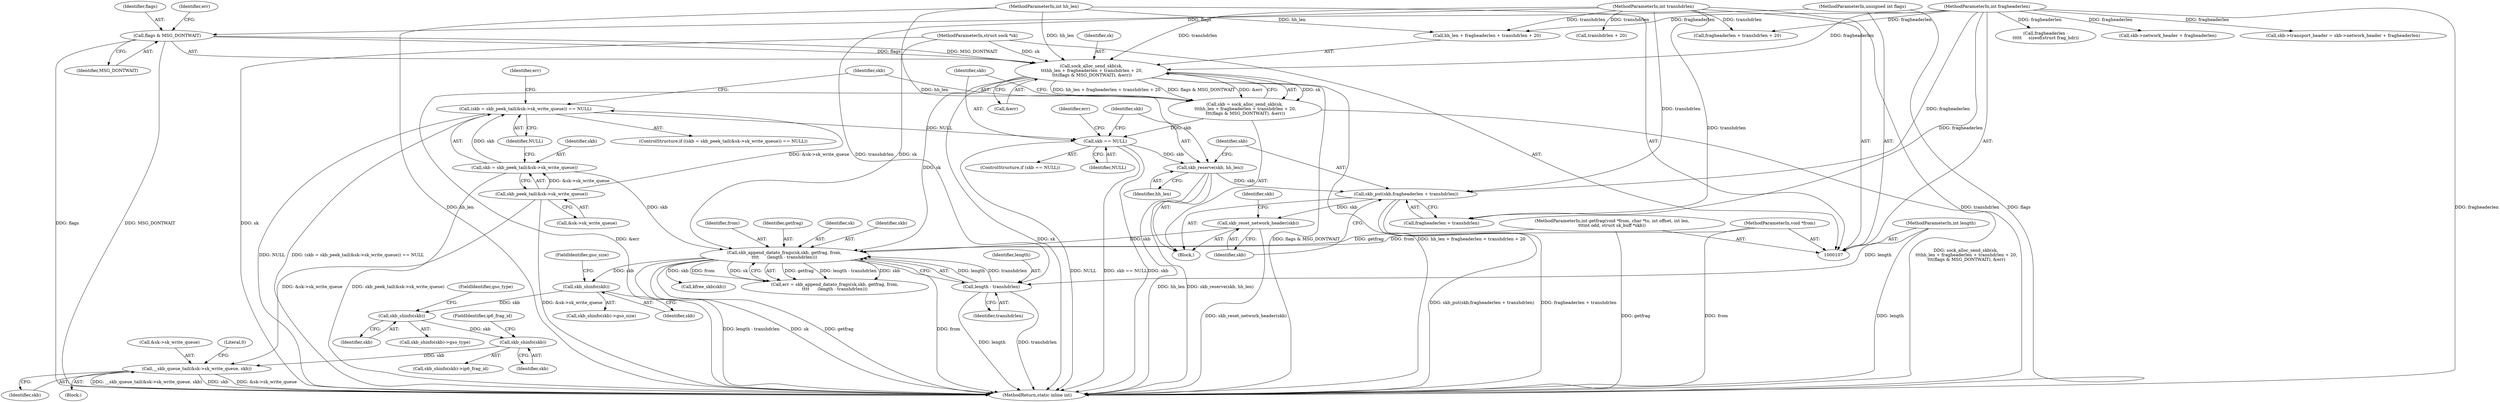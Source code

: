 digraph "1_linux_2811ebac2521ceac84f2bdae402455baa6a7fb47_0@pointer" {
"1000229" [label="(Call,skb_shinfo(skb))"];
"1000219" [label="(Call,skb_shinfo(skb))"];
"1000206" [label="(Call,skb_shinfo(skb))"];
"1000191" [label="(Call,skb_append_datato_frags(sk,skb, getfrag, from,\n\t\t\t\t      (length - transhdrlen)))"];
"1000134" [label="(Call,sock_alloc_send_skb(sk,\n \t\t\thh_len + fragheaderlen + transhdrlen + 20,\n \t\t\t(flags & MSG_DONTWAIT), &err))"];
"1000108" [label="(MethodParameterIn,struct sock *sk)"];
"1000112" [label="(MethodParameterIn,int hh_len)"];
"1000113" [label="(MethodParameterIn,int fragheaderlen)"];
"1000114" [label="(MethodParameterIn,int transhdrlen)"];
"1000143" [label="(Call,flags & MSG_DONTWAIT)"];
"1000116" [label="(MethodParameterIn,unsigned int flags)"];
"1000162" [label="(Call,skb_reset_network_header(skb))"];
"1000157" [label="(Call,skb_put(skb,fragheaderlen + transhdrlen))"];
"1000154" [label="(Call,skb_reserve(skb, hh_len))"];
"1000149" [label="(Call,skb == NULL)"];
"1000132" [label="(Call,skb = sock_alloc_send_skb(sk,\n \t\t\thh_len + fragheaderlen + transhdrlen + 20,\n \t\t\t(flags & MSG_DONTWAIT), &err))"];
"1000122" [label="(Call,(skb = skb_peek_tail(&sk->sk_write_queue)) == NULL)"];
"1000123" [label="(Call,skb = skb_peek_tail(&sk->sk_write_queue))"];
"1000125" [label="(Call,skb_peek_tail(&sk->sk_write_queue))"];
"1000109" [label="(MethodParameterIn,int getfrag(void *from, char *to, int offset, int len,\n\t\t\tint odd, struct sk_buff *skb))"];
"1000110" [label="(MethodParameterIn,void *from)"];
"1000196" [label="(Call,length - transhdrlen)"];
"1000111" [label="(MethodParameterIn,int length)"];
"1000235" [label="(Call,__skb_queue_tail(&sk->sk_write_queue, skb))"];
"1000191" [label="(Call,skb_append_datato_frags(sk,skb, getfrag, from,\n\t\t\t\t      (length - transhdrlen)))"];
"1000140" [label="(Call,transhdrlen + 20)"];
"1000197" [label="(Identifier,length)"];
"1000146" [label="(Call,&err)"];
"1000243" [label="(Call,kfree_skb(skb))"];
"1000219" [label="(Call,skb_shinfo(skb))"];
"1000231" [label="(FieldIdentifier,ip6_frag_id)"];
"1000112" [label="(MethodParameterIn,int hh_len)"];
"1000164" [label="(Call,skb->transport_header = skb->network_header + fragheaderlen)"];
"1000122" [label="(Call,(skb = skb_peek_tail(&sk->sk_write_queue)) == NULL)"];
"1000242" [label="(Literal,0)"];
"1000230" [label="(Identifier,skb)"];
"1000229" [label="(Call,skb_shinfo(skb))"];
"1000195" [label="(Identifier,from)"];
"1000113" [label="(MethodParameterIn,int fragheaderlen)"];
"1000235" [label="(Call,__skb_queue_tail(&sk->sk_write_queue, skb))"];
"1000116" [label="(MethodParameterIn,unsigned int flags)"];
"1000114" [label="(MethodParameterIn,int transhdrlen)"];
"1000194" [label="(Identifier,getfrag)"];
"1000126" [label="(Call,&sk->sk_write_queue)"];
"1000218" [label="(Call,skb_shinfo(skb)->gso_type)"];
"1000144" [label="(Identifier,flags)"];
"1000166" [label="(Identifier,skb)"];
"1000148" [label="(ControlStructure,if (skb == NULL))"];
"1000111" [label="(MethodParameterIn,int length)"];
"1000192" [label="(Identifier,sk)"];
"1000206" [label="(Call,skb_shinfo(skb))"];
"1000125" [label="(Call,skb_peek_tail(&sk->sk_write_queue))"];
"1000147" [label="(Identifier,err)"];
"1000163" [label="(Identifier,skb)"];
"1000207" [label="(Identifier,skb)"];
"1000108" [label="(MethodParameterIn,struct sock *sk)"];
"1000205" [label="(Call,skb_shinfo(skb)->gso_size)"];
"1000158" [label="(Identifier,skb)"];
"1000198" [label="(Identifier,transhdrlen)"];
"1000133" [label="(Identifier,skb)"];
"1000221" [label="(FieldIdentifier,gso_type)"];
"1000208" [label="(FieldIdentifier,gso_size)"];
"1000154" [label="(Call,skb_reserve(skb, hh_len))"];
"1000151" [label="(Identifier,NULL)"];
"1000109" [label="(MethodParameterIn,int getfrag(void *from, char *to, int offset, int len,\n\t\t\tint odd, struct sk_buff *skb))"];
"1000193" [label="(Identifier,skb)"];
"1000110" [label="(MethodParameterIn,void *from)"];
"1000131" [label="(Block,)"];
"1000136" [label="(Call,hh_len + fragheaderlen + transhdrlen + 20)"];
"1000150" [label="(Identifier,skb)"];
"1000190" [label="(Identifier,err)"];
"1000236" [label="(Call,&sk->sk_write_queue)"];
"1000138" [label="(Call,fragheaderlen + transhdrlen + 20)"];
"1000212" [label="(Call,fragheaderlen -\n\t\t\t\t\t     sizeof(struct frag_hdr))"];
"1000240" [label="(Identifier,skb)"];
"1000162" [label="(Call,skb_reset_network_header(skb))"];
"1000149" [label="(Call,skb == NULL)"];
"1000153" [label="(Identifier,err)"];
"1000143" [label="(Call,flags & MSG_DONTWAIT)"];
"1000121" [label="(ControlStructure,if ((skb = skb_peek_tail(&sk->sk_write_queue)) == NULL))"];
"1000202" [label="(Block,)"];
"1000155" [label="(Identifier,skb)"];
"1000123" [label="(Call,skb = skb_peek_tail(&sk->sk_write_queue))"];
"1000220" [label="(Identifier,skb)"];
"1000130" [label="(Identifier,NULL)"];
"1000135" [label="(Identifier,sk)"];
"1000134" [label="(Call,sock_alloc_send_skb(sk,\n \t\t\thh_len + fragheaderlen + transhdrlen + 20,\n \t\t\t(flags & MSG_DONTWAIT), &err))"];
"1000228" [label="(Call,skb_shinfo(skb)->ip6_frag_id)"];
"1000157" [label="(Call,skb_put(skb,fragheaderlen + transhdrlen))"];
"1000247" [label="(MethodReturn,static inline int)"];
"1000132" [label="(Call,skb = sock_alloc_send_skb(sk,\n \t\t\thh_len + fragheaderlen + transhdrlen + 20,\n \t\t\t(flags & MSG_DONTWAIT), &err))"];
"1000156" [label="(Identifier,hh_len)"];
"1000196" [label="(Call,length - transhdrlen)"];
"1000189" [label="(Call,err = skb_append_datato_frags(sk,skb, getfrag, from,\n\t\t\t\t      (length - transhdrlen)))"];
"1000159" [label="(Call,fragheaderlen + transhdrlen)"];
"1000168" [label="(Call,skb->network_header + fragheaderlen)"];
"1000124" [label="(Identifier,skb)"];
"1000145" [label="(Identifier,MSG_DONTWAIT)"];
"1000229" -> "1000228"  [label="AST: "];
"1000229" -> "1000230"  [label="CFG: "];
"1000230" -> "1000229"  [label="AST: "];
"1000231" -> "1000229"  [label="CFG: "];
"1000219" -> "1000229"  [label="DDG: skb"];
"1000229" -> "1000235"  [label="DDG: skb"];
"1000219" -> "1000218"  [label="AST: "];
"1000219" -> "1000220"  [label="CFG: "];
"1000220" -> "1000219"  [label="AST: "];
"1000221" -> "1000219"  [label="CFG: "];
"1000206" -> "1000219"  [label="DDG: skb"];
"1000206" -> "1000205"  [label="AST: "];
"1000206" -> "1000207"  [label="CFG: "];
"1000207" -> "1000206"  [label="AST: "];
"1000208" -> "1000206"  [label="CFG: "];
"1000191" -> "1000206"  [label="DDG: skb"];
"1000191" -> "1000189"  [label="AST: "];
"1000191" -> "1000196"  [label="CFG: "];
"1000192" -> "1000191"  [label="AST: "];
"1000193" -> "1000191"  [label="AST: "];
"1000194" -> "1000191"  [label="AST: "];
"1000195" -> "1000191"  [label="AST: "];
"1000196" -> "1000191"  [label="AST: "];
"1000189" -> "1000191"  [label="CFG: "];
"1000191" -> "1000247"  [label="DDG: getfrag"];
"1000191" -> "1000247"  [label="DDG: from"];
"1000191" -> "1000247"  [label="DDG: length - transhdrlen"];
"1000191" -> "1000247"  [label="DDG: sk"];
"1000191" -> "1000189"  [label="DDG: getfrag"];
"1000191" -> "1000189"  [label="DDG: length - transhdrlen"];
"1000191" -> "1000189"  [label="DDG: skb"];
"1000191" -> "1000189"  [label="DDG: from"];
"1000191" -> "1000189"  [label="DDG: sk"];
"1000134" -> "1000191"  [label="DDG: sk"];
"1000108" -> "1000191"  [label="DDG: sk"];
"1000162" -> "1000191"  [label="DDG: skb"];
"1000123" -> "1000191"  [label="DDG: skb"];
"1000109" -> "1000191"  [label="DDG: getfrag"];
"1000110" -> "1000191"  [label="DDG: from"];
"1000196" -> "1000191"  [label="DDG: length"];
"1000196" -> "1000191"  [label="DDG: transhdrlen"];
"1000191" -> "1000243"  [label="DDG: skb"];
"1000134" -> "1000132"  [label="AST: "];
"1000134" -> "1000146"  [label="CFG: "];
"1000135" -> "1000134"  [label="AST: "];
"1000136" -> "1000134"  [label="AST: "];
"1000143" -> "1000134"  [label="AST: "];
"1000146" -> "1000134"  [label="AST: "];
"1000132" -> "1000134"  [label="CFG: "];
"1000134" -> "1000247"  [label="DDG: sk"];
"1000134" -> "1000247"  [label="DDG: flags & MSG_DONTWAIT"];
"1000134" -> "1000247"  [label="DDG: hh_len + fragheaderlen + transhdrlen + 20"];
"1000134" -> "1000247"  [label="DDG: &err"];
"1000134" -> "1000132"  [label="DDG: sk"];
"1000134" -> "1000132"  [label="DDG: hh_len + fragheaderlen + transhdrlen + 20"];
"1000134" -> "1000132"  [label="DDG: flags & MSG_DONTWAIT"];
"1000134" -> "1000132"  [label="DDG: &err"];
"1000108" -> "1000134"  [label="DDG: sk"];
"1000112" -> "1000134"  [label="DDG: hh_len"];
"1000113" -> "1000134"  [label="DDG: fragheaderlen"];
"1000114" -> "1000134"  [label="DDG: transhdrlen"];
"1000143" -> "1000134"  [label="DDG: flags"];
"1000143" -> "1000134"  [label="DDG: MSG_DONTWAIT"];
"1000108" -> "1000107"  [label="AST: "];
"1000108" -> "1000247"  [label="DDG: sk"];
"1000112" -> "1000107"  [label="AST: "];
"1000112" -> "1000247"  [label="DDG: hh_len"];
"1000112" -> "1000136"  [label="DDG: hh_len"];
"1000112" -> "1000154"  [label="DDG: hh_len"];
"1000113" -> "1000107"  [label="AST: "];
"1000113" -> "1000247"  [label="DDG: fragheaderlen"];
"1000113" -> "1000136"  [label="DDG: fragheaderlen"];
"1000113" -> "1000138"  [label="DDG: fragheaderlen"];
"1000113" -> "1000157"  [label="DDG: fragheaderlen"];
"1000113" -> "1000159"  [label="DDG: fragheaderlen"];
"1000113" -> "1000164"  [label="DDG: fragheaderlen"];
"1000113" -> "1000168"  [label="DDG: fragheaderlen"];
"1000113" -> "1000212"  [label="DDG: fragheaderlen"];
"1000114" -> "1000107"  [label="AST: "];
"1000114" -> "1000247"  [label="DDG: transhdrlen"];
"1000114" -> "1000136"  [label="DDG: transhdrlen"];
"1000114" -> "1000138"  [label="DDG: transhdrlen"];
"1000114" -> "1000140"  [label="DDG: transhdrlen"];
"1000114" -> "1000157"  [label="DDG: transhdrlen"];
"1000114" -> "1000159"  [label="DDG: transhdrlen"];
"1000114" -> "1000196"  [label="DDG: transhdrlen"];
"1000143" -> "1000145"  [label="CFG: "];
"1000144" -> "1000143"  [label="AST: "];
"1000145" -> "1000143"  [label="AST: "];
"1000147" -> "1000143"  [label="CFG: "];
"1000143" -> "1000247"  [label="DDG: flags"];
"1000143" -> "1000247"  [label="DDG: MSG_DONTWAIT"];
"1000116" -> "1000143"  [label="DDG: flags"];
"1000116" -> "1000107"  [label="AST: "];
"1000116" -> "1000247"  [label="DDG: flags"];
"1000162" -> "1000131"  [label="AST: "];
"1000162" -> "1000163"  [label="CFG: "];
"1000163" -> "1000162"  [label="AST: "];
"1000166" -> "1000162"  [label="CFG: "];
"1000162" -> "1000247"  [label="DDG: skb_reset_network_header(skb)"];
"1000157" -> "1000162"  [label="DDG: skb"];
"1000157" -> "1000131"  [label="AST: "];
"1000157" -> "1000159"  [label="CFG: "];
"1000158" -> "1000157"  [label="AST: "];
"1000159" -> "1000157"  [label="AST: "];
"1000163" -> "1000157"  [label="CFG: "];
"1000157" -> "1000247"  [label="DDG: fragheaderlen + transhdrlen"];
"1000157" -> "1000247"  [label="DDG: skb_put(skb,fragheaderlen + transhdrlen)"];
"1000154" -> "1000157"  [label="DDG: skb"];
"1000154" -> "1000131"  [label="AST: "];
"1000154" -> "1000156"  [label="CFG: "];
"1000155" -> "1000154"  [label="AST: "];
"1000156" -> "1000154"  [label="AST: "];
"1000158" -> "1000154"  [label="CFG: "];
"1000154" -> "1000247"  [label="DDG: skb_reserve(skb, hh_len)"];
"1000154" -> "1000247"  [label="DDG: hh_len"];
"1000149" -> "1000154"  [label="DDG: skb"];
"1000149" -> "1000148"  [label="AST: "];
"1000149" -> "1000151"  [label="CFG: "];
"1000150" -> "1000149"  [label="AST: "];
"1000151" -> "1000149"  [label="AST: "];
"1000153" -> "1000149"  [label="CFG: "];
"1000155" -> "1000149"  [label="CFG: "];
"1000149" -> "1000247"  [label="DDG: NULL"];
"1000149" -> "1000247"  [label="DDG: skb == NULL"];
"1000149" -> "1000247"  [label="DDG: skb"];
"1000132" -> "1000149"  [label="DDG: skb"];
"1000122" -> "1000149"  [label="DDG: NULL"];
"1000132" -> "1000131"  [label="AST: "];
"1000133" -> "1000132"  [label="AST: "];
"1000150" -> "1000132"  [label="CFG: "];
"1000132" -> "1000247"  [label="DDG: sock_alloc_send_skb(sk,\n \t\t\thh_len + fragheaderlen + transhdrlen + 20,\n \t\t\t(flags & MSG_DONTWAIT), &err)"];
"1000122" -> "1000121"  [label="AST: "];
"1000122" -> "1000130"  [label="CFG: "];
"1000123" -> "1000122"  [label="AST: "];
"1000130" -> "1000122"  [label="AST: "];
"1000133" -> "1000122"  [label="CFG: "];
"1000190" -> "1000122"  [label="CFG: "];
"1000122" -> "1000247"  [label="DDG: NULL"];
"1000122" -> "1000247"  [label="DDG: (skb = skb_peek_tail(&sk->sk_write_queue)) == NULL"];
"1000123" -> "1000122"  [label="DDG: skb"];
"1000125" -> "1000122"  [label="DDG: &sk->sk_write_queue"];
"1000123" -> "1000125"  [label="CFG: "];
"1000124" -> "1000123"  [label="AST: "];
"1000125" -> "1000123"  [label="AST: "];
"1000130" -> "1000123"  [label="CFG: "];
"1000123" -> "1000247"  [label="DDG: skb_peek_tail(&sk->sk_write_queue)"];
"1000125" -> "1000123"  [label="DDG: &sk->sk_write_queue"];
"1000125" -> "1000126"  [label="CFG: "];
"1000126" -> "1000125"  [label="AST: "];
"1000125" -> "1000247"  [label="DDG: &sk->sk_write_queue"];
"1000125" -> "1000235"  [label="DDG: &sk->sk_write_queue"];
"1000109" -> "1000107"  [label="AST: "];
"1000109" -> "1000247"  [label="DDG: getfrag"];
"1000110" -> "1000107"  [label="AST: "];
"1000110" -> "1000247"  [label="DDG: from"];
"1000196" -> "1000198"  [label="CFG: "];
"1000197" -> "1000196"  [label="AST: "];
"1000198" -> "1000196"  [label="AST: "];
"1000196" -> "1000247"  [label="DDG: length"];
"1000196" -> "1000247"  [label="DDG: transhdrlen"];
"1000111" -> "1000196"  [label="DDG: length"];
"1000111" -> "1000107"  [label="AST: "];
"1000111" -> "1000247"  [label="DDG: length"];
"1000235" -> "1000202"  [label="AST: "];
"1000235" -> "1000240"  [label="CFG: "];
"1000236" -> "1000235"  [label="AST: "];
"1000240" -> "1000235"  [label="AST: "];
"1000242" -> "1000235"  [label="CFG: "];
"1000235" -> "1000247"  [label="DDG: &sk->sk_write_queue"];
"1000235" -> "1000247"  [label="DDG: __skb_queue_tail(&sk->sk_write_queue, skb)"];
"1000235" -> "1000247"  [label="DDG: skb"];
}
